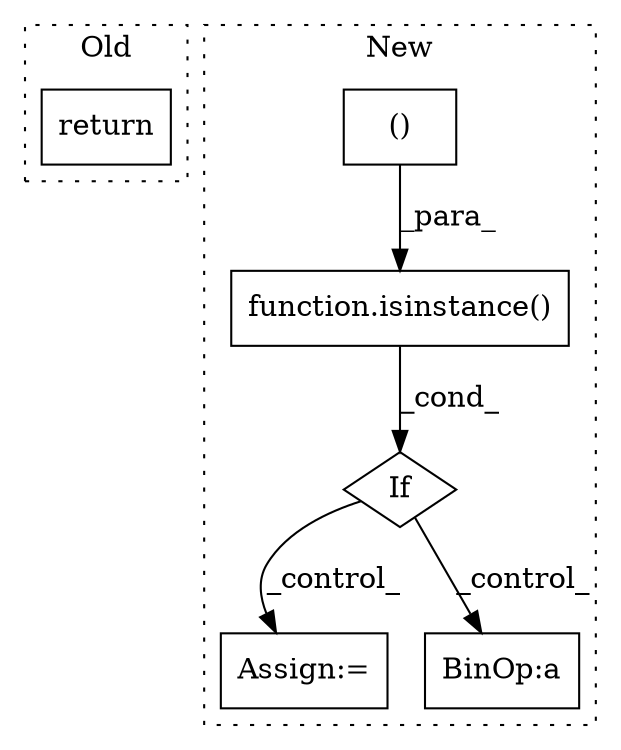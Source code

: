 digraph G {
subgraph cluster0 {
1 [label="return" a="93" s="6827" l="7" shape="box"];
label = "Old";
style="dotted";
}
subgraph cluster1 {
2 [label="function.isinstance()" a="75" s="7338,7365" l="11,1" shape="box"];
3 [label="Assign:=" a="68" s="7420" l="3" shape="box"];
4 [label="If" a="96" s="7331,7366" l="3,14" shape="diamond"];
5 [label="()" a="54" s="7357" l="7" shape="box"];
6 [label="BinOp:a" a="82" s="7527" l="3" shape="box"];
label = "New";
style="dotted";
}
2 -> 4 [label="_cond_"];
4 -> 3 [label="_control_"];
4 -> 6 [label="_control_"];
5 -> 2 [label="_para_"];
}